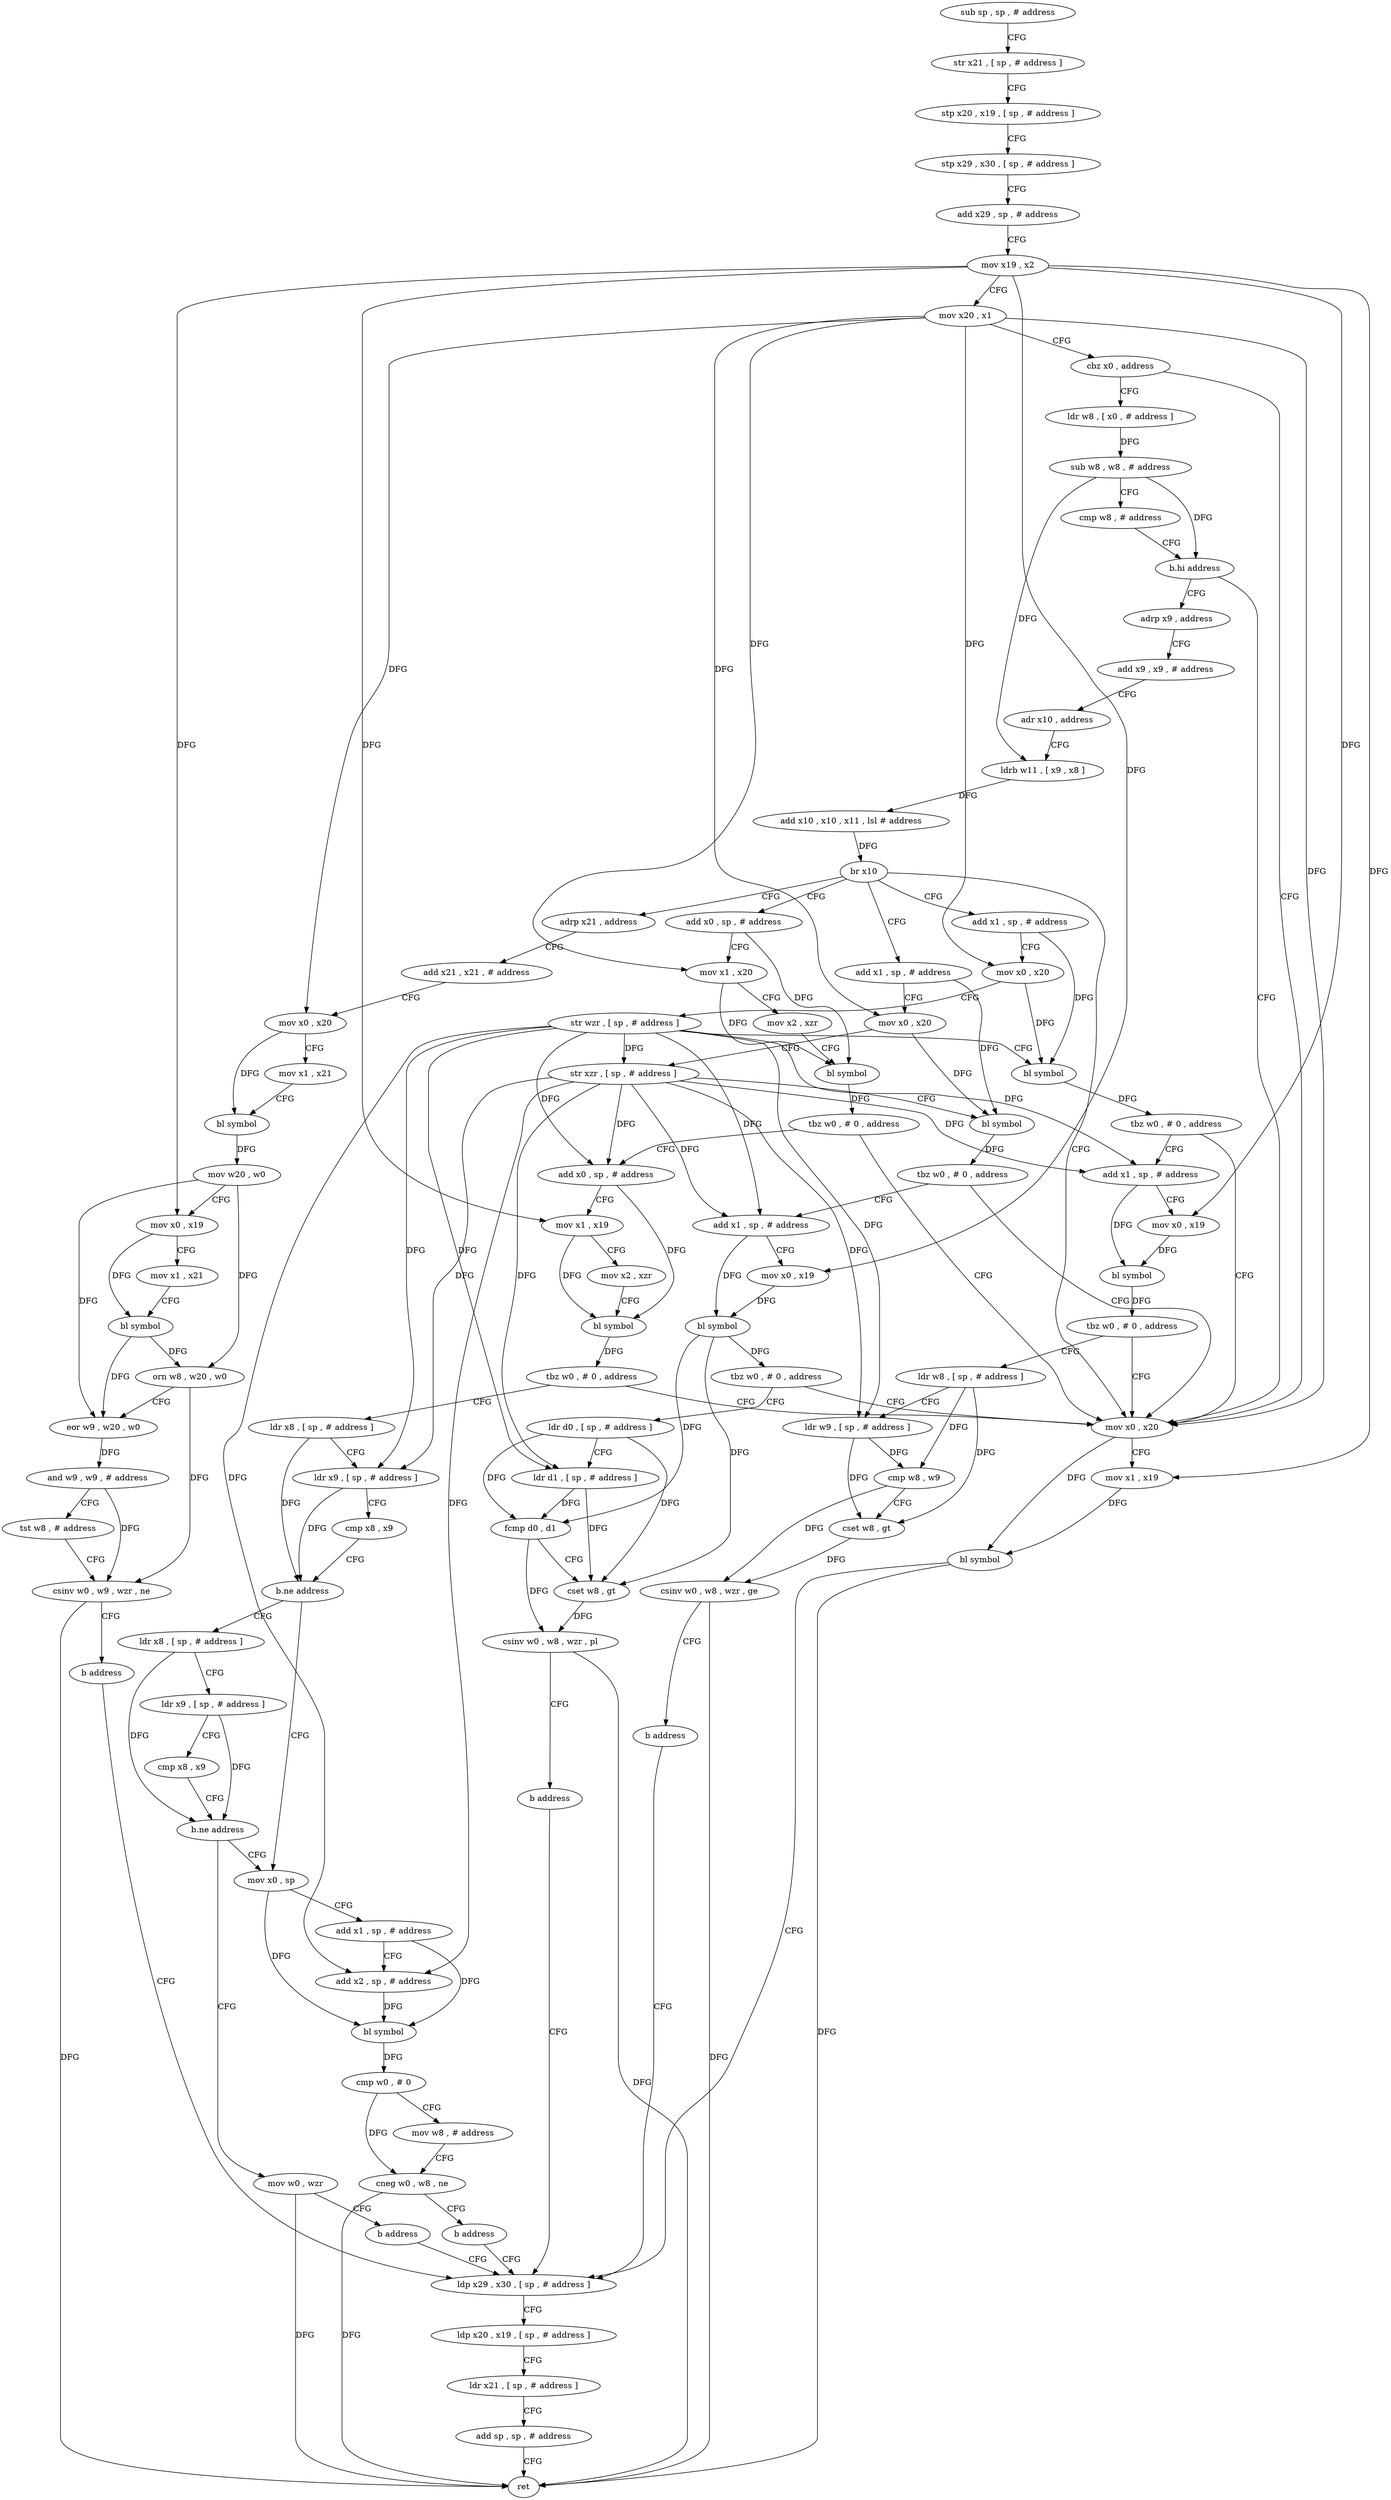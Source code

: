 digraph "func" {
"140516" [label = "sub sp , sp , # address" ]
"140520" [label = "str x21 , [ sp , # address ]" ]
"140524" [label = "stp x20 , x19 , [ sp , # address ]" ]
"140528" [label = "stp x29 , x30 , [ sp , # address ]" ]
"140532" [label = "add x29 , sp , # address" ]
"140536" [label = "mov x19 , x2" ]
"140540" [label = "mov x20 , x1" ]
"140544" [label = "cbz x0 , address" ]
"140848" [label = "mov x0 , x20" ]
"140548" [label = "ldr w8 , [ x0 , # address ]" ]
"140852" [label = "mov x1 , x19" ]
"140856" [label = "bl symbol" ]
"140860" [label = "ldp x29 , x30 , [ sp , # address ]" ]
"140552" [label = "sub w8 , w8 , # address" ]
"140556" [label = "cmp w8 , # address" ]
"140560" [label = "b.hi address" ]
"140564" [label = "adrp x9 , address" ]
"140568" [label = "add x9 , x9 , # address" ]
"140572" [label = "adr x10 , address" ]
"140576" [label = "ldrb w11 , [ x9 , x8 ]" ]
"140580" [label = "add x10 , x10 , x11 , lsl # address" ]
"140584" [label = "br x10" ]
"140588" [label = "add x1 , sp , # address" ]
"140648" [label = "adrp x21 , address" ]
"140708" [label = "add x1 , sp , # address" ]
"140768" [label = "add x0 , sp , # address" ]
"140592" [label = "mov x0 , x20" ]
"140596" [label = "str wzr , [ sp , # address ]" ]
"140600" [label = "bl symbol" ]
"140604" [label = "tbz w0 , # 0 , address" ]
"140608" [label = "add x1 , sp , # address" ]
"140652" [label = "add x21 , x21 , # address" ]
"140656" [label = "mov x0 , x20" ]
"140660" [label = "mov x1 , x21" ]
"140664" [label = "bl symbol" ]
"140668" [label = "mov w20 , w0" ]
"140672" [label = "mov x0 , x19" ]
"140676" [label = "mov x1 , x21" ]
"140680" [label = "bl symbol" ]
"140684" [label = "orn w8 , w20 , w0" ]
"140688" [label = "eor w9 , w20 , w0" ]
"140692" [label = "and w9 , w9 , # address" ]
"140696" [label = "tst w8 , # address" ]
"140700" [label = "csinv w0 , w9 , wzr , ne" ]
"140704" [label = "b address" ]
"140712" [label = "mov x0 , x20" ]
"140716" [label = "str xzr , [ sp , # address ]" ]
"140720" [label = "bl symbol" ]
"140724" [label = "tbz w0 , # 0 , address" ]
"140728" [label = "add x1 , sp , # address" ]
"140772" [label = "mov x1 , x20" ]
"140776" [label = "mov x2 , xzr" ]
"140780" [label = "bl symbol" ]
"140784" [label = "tbz w0 , # 0 , address" ]
"140788" [label = "add x0 , sp , # address" ]
"140612" [label = "mov x0 , x19" ]
"140616" [label = "bl symbol" ]
"140620" [label = "tbz w0 , # 0 , address" ]
"140624" [label = "ldr w8 , [ sp , # address ]" ]
"140864" [label = "ldp x20 , x19 , [ sp , # address ]" ]
"140868" [label = "ldr x21 , [ sp , # address ]" ]
"140872" [label = "add sp , sp , # address" ]
"140876" [label = "ret" ]
"140732" [label = "mov x0 , x19" ]
"140736" [label = "bl symbol" ]
"140740" [label = "tbz w0 , # 0 , address" ]
"140744" [label = "ldr d0 , [ sp , # address ]" ]
"140792" [label = "mov x1 , x19" ]
"140796" [label = "mov x2 , xzr" ]
"140800" [label = "bl symbol" ]
"140804" [label = "tbz w0 , # 0 , address" ]
"140808" [label = "ldr x8 , [ sp , # address ]" ]
"140628" [label = "ldr w9 , [ sp , # address ]" ]
"140632" [label = "cmp w8 , w9" ]
"140636" [label = "cset w8 , gt" ]
"140640" [label = "csinv w0 , w8 , wzr , ge" ]
"140644" [label = "b address" ]
"140748" [label = "ldr d1 , [ sp , # address ]" ]
"140752" [label = "fcmp d0 , d1" ]
"140756" [label = "cset w8 , gt" ]
"140760" [label = "csinv w0 , w8 , wzr , pl" ]
"140764" [label = "b address" ]
"140812" [label = "ldr x9 , [ sp , # address ]" ]
"140816" [label = "cmp x8 , x9" ]
"140820" [label = "b.ne address" ]
"140880" [label = "mov x0 , sp" ]
"140824" [label = "ldr x8 , [ sp , # address ]" ]
"140884" [label = "add x1 , sp , # address" ]
"140888" [label = "add x2 , sp , # address" ]
"140892" [label = "bl symbol" ]
"140896" [label = "cmp w0 , # 0" ]
"140900" [label = "mov w8 , # address" ]
"140904" [label = "cneg w0 , w8 , ne" ]
"140908" [label = "b address" ]
"140828" [label = "ldr x9 , [ sp , # address ]" ]
"140832" [label = "cmp x8 , x9" ]
"140836" [label = "b.ne address" ]
"140840" [label = "mov w0 , wzr" ]
"140844" [label = "b address" ]
"140516" -> "140520" [ label = "CFG" ]
"140520" -> "140524" [ label = "CFG" ]
"140524" -> "140528" [ label = "CFG" ]
"140528" -> "140532" [ label = "CFG" ]
"140532" -> "140536" [ label = "CFG" ]
"140536" -> "140540" [ label = "CFG" ]
"140536" -> "140852" [ label = "DFG" ]
"140536" -> "140672" [ label = "DFG" ]
"140536" -> "140612" [ label = "DFG" ]
"140536" -> "140732" [ label = "DFG" ]
"140536" -> "140792" [ label = "DFG" ]
"140540" -> "140544" [ label = "CFG" ]
"140540" -> "140848" [ label = "DFG" ]
"140540" -> "140592" [ label = "DFG" ]
"140540" -> "140656" [ label = "DFG" ]
"140540" -> "140712" [ label = "DFG" ]
"140540" -> "140772" [ label = "DFG" ]
"140544" -> "140848" [ label = "CFG" ]
"140544" -> "140548" [ label = "CFG" ]
"140848" -> "140852" [ label = "CFG" ]
"140848" -> "140856" [ label = "DFG" ]
"140548" -> "140552" [ label = "DFG" ]
"140852" -> "140856" [ label = "DFG" ]
"140856" -> "140860" [ label = "CFG" ]
"140856" -> "140876" [ label = "DFG" ]
"140860" -> "140864" [ label = "CFG" ]
"140552" -> "140556" [ label = "CFG" ]
"140552" -> "140560" [ label = "DFG" ]
"140552" -> "140576" [ label = "DFG" ]
"140556" -> "140560" [ label = "CFG" ]
"140560" -> "140848" [ label = "CFG" ]
"140560" -> "140564" [ label = "CFG" ]
"140564" -> "140568" [ label = "CFG" ]
"140568" -> "140572" [ label = "CFG" ]
"140572" -> "140576" [ label = "CFG" ]
"140576" -> "140580" [ label = "DFG" ]
"140580" -> "140584" [ label = "DFG" ]
"140584" -> "140588" [ label = "CFG" ]
"140584" -> "140648" [ label = "CFG" ]
"140584" -> "140708" [ label = "CFG" ]
"140584" -> "140768" [ label = "CFG" ]
"140584" -> "140848" [ label = "CFG" ]
"140588" -> "140592" [ label = "CFG" ]
"140588" -> "140600" [ label = "DFG" ]
"140648" -> "140652" [ label = "CFG" ]
"140708" -> "140712" [ label = "CFG" ]
"140708" -> "140720" [ label = "DFG" ]
"140768" -> "140772" [ label = "CFG" ]
"140768" -> "140780" [ label = "DFG" ]
"140592" -> "140596" [ label = "CFG" ]
"140592" -> "140600" [ label = "DFG" ]
"140596" -> "140600" [ label = "CFG" ]
"140596" -> "140628" [ label = "DFG" ]
"140596" -> "140748" [ label = "DFG" ]
"140596" -> "140812" [ label = "DFG" ]
"140596" -> "140716" [ label = "DFG" ]
"140596" -> "140608" [ label = "DFG" ]
"140596" -> "140728" [ label = "DFG" ]
"140596" -> "140788" [ label = "DFG" ]
"140596" -> "140888" [ label = "DFG" ]
"140600" -> "140604" [ label = "DFG" ]
"140604" -> "140848" [ label = "CFG" ]
"140604" -> "140608" [ label = "CFG" ]
"140608" -> "140612" [ label = "CFG" ]
"140608" -> "140616" [ label = "DFG" ]
"140652" -> "140656" [ label = "CFG" ]
"140656" -> "140660" [ label = "CFG" ]
"140656" -> "140664" [ label = "DFG" ]
"140660" -> "140664" [ label = "CFG" ]
"140664" -> "140668" [ label = "DFG" ]
"140668" -> "140672" [ label = "CFG" ]
"140668" -> "140684" [ label = "DFG" ]
"140668" -> "140688" [ label = "DFG" ]
"140672" -> "140676" [ label = "CFG" ]
"140672" -> "140680" [ label = "DFG" ]
"140676" -> "140680" [ label = "CFG" ]
"140680" -> "140684" [ label = "DFG" ]
"140680" -> "140688" [ label = "DFG" ]
"140684" -> "140688" [ label = "CFG" ]
"140684" -> "140700" [ label = "DFG" ]
"140688" -> "140692" [ label = "DFG" ]
"140692" -> "140696" [ label = "CFG" ]
"140692" -> "140700" [ label = "DFG" ]
"140696" -> "140700" [ label = "CFG" ]
"140700" -> "140704" [ label = "CFG" ]
"140700" -> "140876" [ label = "DFG" ]
"140704" -> "140860" [ label = "CFG" ]
"140712" -> "140716" [ label = "CFG" ]
"140712" -> "140720" [ label = "DFG" ]
"140716" -> "140720" [ label = "CFG" ]
"140716" -> "140608" [ label = "DFG" ]
"140716" -> "140728" [ label = "DFG" ]
"140716" -> "140788" [ label = "DFG" ]
"140716" -> "140628" [ label = "DFG" ]
"140716" -> "140748" [ label = "DFG" ]
"140716" -> "140812" [ label = "DFG" ]
"140716" -> "140888" [ label = "DFG" ]
"140720" -> "140724" [ label = "DFG" ]
"140724" -> "140848" [ label = "CFG" ]
"140724" -> "140728" [ label = "CFG" ]
"140728" -> "140732" [ label = "CFG" ]
"140728" -> "140736" [ label = "DFG" ]
"140772" -> "140776" [ label = "CFG" ]
"140772" -> "140780" [ label = "DFG" ]
"140776" -> "140780" [ label = "CFG" ]
"140780" -> "140784" [ label = "DFG" ]
"140784" -> "140848" [ label = "CFG" ]
"140784" -> "140788" [ label = "CFG" ]
"140788" -> "140792" [ label = "CFG" ]
"140788" -> "140800" [ label = "DFG" ]
"140612" -> "140616" [ label = "DFG" ]
"140616" -> "140620" [ label = "DFG" ]
"140620" -> "140848" [ label = "CFG" ]
"140620" -> "140624" [ label = "CFG" ]
"140624" -> "140628" [ label = "CFG" ]
"140624" -> "140632" [ label = "DFG" ]
"140624" -> "140636" [ label = "DFG" ]
"140864" -> "140868" [ label = "CFG" ]
"140868" -> "140872" [ label = "CFG" ]
"140872" -> "140876" [ label = "CFG" ]
"140732" -> "140736" [ label = "DFG" ]
"140736" -> "140740" [ label = "DFG" ]
"140736" -> "140752" [ label = "DFG" ]
"140736" -> "140756" [ label = "DFG" ]
"140740" -> "140848" [ label = "CFG" ]
"140740" -> "140744" [ label = "CFG" ]
"140744" -> "140748" [ label = "CFG" ]
"140744" -> "140752" [ label = "DFG" ]
"140744" -> "140756" [ label = "DFG" ]
"140792" -> "140796" [ label = "CFG" ]
"140792" -> "140800" [ label = "DFG" ]
"140796" -> "140800" [ label = "CFG" ]
"140800" -> "140804" [ label = "DFG" ]
"140804" -> "140848" [ label = "CFG" ]
"140804" -> "140808" [ label = "CFG" ]
"140808" -> "140812" [ label = "CFG" ]
"140808" -> "140820" [ label = "DFG" ]
"140628" -> "140632" [ label = "DFG" ]
"140628" -> "140636" [ label = "DFG" ]
"140632" -> "140636" [ label = "CFG" ]
"140632" -> "140640" [ label = "DFG" ]
"140636" -> "140640" [ label = "DFG" ]
"140640" -> "140644" [ label = "CFG" ]
"140640" -> "140876" [ label = "DFG" ]
"140644" -> "140860" [ label = "CFG" ]
"140748" -> "140752" [ label = "DFG" ]
"140748" -> "140756" [ label = "DFG" ]
"140752" -> "140756" [ label = "CFG" ]
"140752" -> "140760" [ label = "DFG" ]
"140756" -> "140760" [ label = "DFG" ]
"140760" -> "140764" [ label = "CFG" ]
"140760" -> "140876" [ label = "DFG" ]
"140764" -> "140860" [ label = "CFG" ]
"140812" -> "140816" [ label = "CFG" ]
"140812" -> "140820" [ label = "DFG" ]
"140816" -> "140820" [ label = "CFG" ]
"140820" -> "140880" [ label = "CFG" ]
"140820" -> "140824" [ label = "CFG" ]
"140880" -> "140884" [ label = "CFG" ]
"140880" -> "140892" [ label = "DFG" ]
"140824" -> "140828" [ label = "CFG" ]
"140824" -> "140836" [ label = "DFG" ]
"140884" -> "140888" [ label = "CFG" ]
"140884" -> "140892" [ label = "DFG" ]
"140888" -> "140892" [ label = "DFG" ]
"140892" -> "140896" [ label = "DFG" ]
"140896" -> "140900" [ label = "CFG" ]
"140896" -> "140904" [ label = "DFG" ]
"140900" -> "140904" [ label = "CFG" ]
"140904" -> "140908" [ label = "CFG" ]
"140904" -> "140876" [ label = "DFG" ]
"140908" -> "140860" [ label = "CFG" ]
"140828" -> "140832" [ label = "CFG" ]
"140828" -> "140836" [ label = "DFG" ]
"140832" -> "140836" [ label = "CFG" ]
"140836" -> "140880" [ label = "CFG" ]
"140836" -> "140840" [ label = "CFG" ]
"140840" -> "140844" [ label = "CFG" ]
"140840" -> "140876" [ label = "DFG" ]
"140844" -> "140860" [ label = "CFG" ]
}
